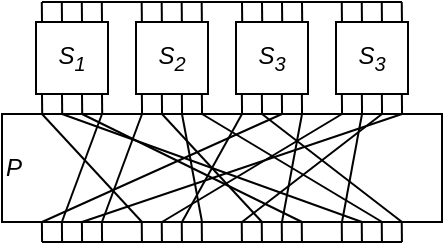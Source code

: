 <mxfile version="20.4.0" type="device"><diagram id="eELbdGAYtFklKdDp78xB" name="Page-1"><mxGraphModel dx="459" dy="254" grid="1" gridSize="10" guides="1" tooltips="1" connect="1" arrows="1" fold="1" page="1" pageScale="1" pageWidth="850" pageHeight="1100" math="0" shadow="0"><root><mxCell id="0"/><mxCell id="1" parent="0"/><mxCell id="9fhKz6aY_EJITnzYaCPs-7" value="&lt;div align=&quot;left&quot;&gt;&lt;i&gt;P&lt;/i&gt;&lt;/div&gt;" style="rounded=0;whiteSpace=wrap;html=1;fillColor=none;align=left;" vertex="1" parent="1"><mxGeometry x="150" y="256" width="220" height="54" as="geometry"/></mxCell><mxCell id="9fhKz6aY_EJITnzYaCPs-32" value="" style="endArrow=none;html=1;rounded=0;entryX=0.067;entryY=0;entryDx=0;entryDy=0;entryPerimeter=0;endFill=0;" edge="1" parent="1"><mxGeometry width="50" height="50" relative="1" as="geometry"><mxPoint x="180.0" y="246" as="sourcePoint"/><mxPoint x="180.1" y="256" as="targetPoint"/></mxGeometry></mxCell><mxCell id="9fhKz6aY_EJITnzYaCPs-33" value="" style="endArrow=none;html=1;rounded=0;entryX=0.067;entryY=0;entryDx=0;entryDy=0;entryPerimeter=0;endFill=0;" edge="1" parent="1"><mxGeometry width="50" height="50" relative="1" as="geometry"><mxPoint x="190.0" y="246" as="sourcePoint"/><mxPoint x="190.1" y="256" as="targetPoint"/></mxGeometry></mxCell><mxCell id="9fhKz6aY_EJITnzYaCPs-34" value="" style="endArrow=none;html=1;rounded=0;entryX=0.067;entryY=0;entryDx=0;entryDy=0;entryPerimeter=0;endFill=0;" edge="1" parent="1"><mxGeometry width="50" height="50" relative="1" as="geometry"><mxPoint x="200.0" y="246" as="sourcePoint"/><mxPoint x="200.1" y="256" as="targetPoint"/></mxGeometry></mxCell><mxCell id="9fhKz6aY_EJITnzYaCPs-46" value="" style="endArrow=none;html=1;rounded=0;entryX=0.067;entryY=0;entryDx=0;entryDy=0;entryPerimeter=0;endFill=0;" edge="1" parent="1"><mxGeometry width="50" height="50" relative="1" as="geometry"><mxPoint x="219.93" y="246" as="sourcePoint"/><mxPoint x="220.03" y="256" as="targetPoint"/></mxGeometry></mxCell><mxCell id="9fhKz6aY_EJITnzYaCPs-47" value="" style="endArrow=none;html=1;rounded=0;entryX=0.067;entryY=0;entryDx=0;entryDy=0;entryPerimeter=0;endFill=0;" edge="1" parent="1"><mxGeometry width="50" height="50" relative="1" as="geometry"><mxPoint x="229.93" y="246" as="sourcePoint"/><mxPoint x="230.03" y="256" as="targetPoint"/></mxGeometry></mxCell><mxCell id="9fhKz6aY_EJITnzYaCPs-48" value="" style="endArrow=none;html=1;rounded=0;entryX=0.067;entryY=0;entryDx=0;entryDy=0;entryPerimeter=0;endFill=0;" edge="1" parent="1"><mxGeometry width="50" height="50" relative="1" as="geometry"><mxPoint x="239.93" y="246" as="sourcePoint"/><mxPoint x="240.03" y="256" as="targetPoint"/></mxGeometry></mxCell><mxCell id="9fhKz6aY_EJITnzYaCPs-49" value="" style="endArrow=none;html=1;rounded=0;entryX=0.067;entryY=0;entryDx=0;entryDy=0;entryPerimeter=0;endFill=0;" edge="1" parent="1"><mxGeometry width="50" height="50" relative="1" as="geometry"><mxPoint x="249.93" y="246" as="sourcePoint"/><mxPoint x="250.03" y="256" as="targetPoint"/></mxGeometry></mxCell><mxCell id="9fhKz6aY_EJITnzYaCPs-50" value="&lt;i&gt;S&lt;sub&gt;3&lt;/sub&gt;&lt;/i&gt;" style="rounded=0;whiteSpace=wrap;html=1;fillColor=none;" vertex="1" parent="1"><mxGeometry x="267" y="210" width="36" height="36" as="geometry"/></mxCell><mxCell id="9fhKz6aY_EJITnzYaCPs-51" value="" style="endArrow=none;html=1;rounded=0;entryX=0.067;entryY=0;entryDx=0;entryDy=0;entryPerimeter=0;endFill=0;" edge="1" parent="1"><mxGeometry width="50" height="50" relative="1" as="geometry"><mxPoint x="269.93" y="246" as="sourcePoint"/><mxPoint x="270.03" y="256" as="targetPoint"/></mxGeometry></mxCell><mxCell id="9fhKz6aY_EJITnzYaCPs-52" value="" style="endArrow=none;html=1;rounded=0;entryX=0.067;entryY=0;entryDx=0;entryDy=0;entryPerimeter=0;endFill=0;" edge="1" parent="1"><mxGeometry width="50" height="50" relative="1" as="geometry"><mxPoint x="279.93" y="246" as="sourcePoint"/><mxPoint x="280.03" y="256" as="targetPoint"/></mxGeometry></mxCell><mxCell id="9fhKz6aY_EJITnzYaCPs-53" value="" style="endArrow=none;html=1;rounded=0;entryX=0.067;entryY=0;entryDx=0;entryDy=0;entryPerimeter=0;endFill=0;" edge="1" parent="1"><mxGeometry width="50" height="50" relative="1" as="geometry"><mxPoint x="289.93" y="246" as="sourcePoint"/><mxPoint x="290.03" y="256" as="targetPoint"/></mxGeometry></mxCell><mxCell id="9fhKz6aY_EJITnzYaCPs-54" value="" style="endArrow=none;html=1;rounded=0;entryX=0.067;entryY=0;entryDx=0;entryDy=0;entryPerimeter=0;endFill=0;" edge="1" parent="1"><mxGeometry width="50" height="50" relative="1" as="geometry"><mxPoint x="299.93" y="246" as="sourcePoint"/><mxPoint x="300.03" y="256" as="targetPoint"/></mxGeometry></mxCell><mxCell id="9fhKz6aY_EJITnzYaCPs-56" value="" style="endArrow=none;html=1;rounded=0;entryX=0.067;entryY=0;entryDx=0;entryDy=0;entryPerimeter=0;endFill=0;" edge="1" parent="1"><mxGeometry width="50" height="50" relative="1" as="geometry"><mxPoint x="319.93" y="246" as="sourcePoint"/><mxPoint x="320.03" y="256" as="targetPoint"/></mxGeometry></mxCell><mxCell id="9fhKz6aY_EJITnzYaCPs-57" value="" style="endArrow=none;html=1;rounded=0;entryX=0.067;entryY=0;entryDx=0;entryDy=0;entryPerimeter=0;endFill=0;" edge="1" parent="1"><mxGeometry width="50" height="50" relative="1" as="geometry"><mxPoint x="329.93" y="246" as="sourcePoint"/><mxPoint x="330.03" y="256" as="targetPoint"/></mxGeometry></mxCell><mxCell id="9fhKz6aY_EJITnzYaCPs-58" value="" style="endArrow=none;html=1;rounded=0;entryX=0.067;entryY=0;entryDx=0;entryDy=0;entryPerimeter=0;endFill=0;" edge="1" parent="1"><mxGeometry width="50" height="50" relative="1" as="geometry"><mxPoint x="339.93" y="246" as="sourcePoint"/><mxPoint x="340.03" y="256" as="targetPoint"/></mxGeometry></mxCell><mxCell id="9fhKz6aY_EJITnzYaCPs-59" value="" style="endArrow=none;html=1;rounded=0;entryX=0.067;entryY=0;entryDx=0;entryDy=0;entryPerimeter=0;endFill=0;" edge="1" parent="1"><mxGeometry width="50" height="50" relative="1" as="geometry"><mxPoint x="349.93" y="246" as="sourcePoint"/><mxPoint x="350.03" y="256" as="targetPoint"/></mxGeometry></mxCell><mxCell id="9fhKz6aY_EJITnzYaCPs-60" value="" style="endArrow=none;html=1;rounded=0;entryX=0.067;entryY=0;entryDx=0;entryDy=0;entryPerimeter=0;endFill=0;" edge="1" parent="1"><mxGeometry width="50" height="50" relative="1" as="geometry"><mxPoint x="170" y="246" as="sourcePoint"/><mxPoint x="170.1" y="256" as="targetPoint"/></mxGeometry></mxCell><mxCell id="9fhKz6aY_EJITnzYaCPs-73" value="" style="endArrow=none;html=1;rounded=0;entryX=0.067;entryY=0;entryDx=0;entryDy=0;entryPerimeter=0;endFill=0;" edge="1" parent="1"><mxGeometry width="50" height="50" relative="1" as="geometry"><mxPoint x="179.9" y="200" as="sourcePoint"/><mxPoint x="180.0" y="210" as="targetPoint"/></mxGeometry></mxCell><mxCell id="9fhKz6aY_EJITnzYaCPs-74" value="" style="endArrow=none;html=1;rounded=0;entryX=0.067;entryY=0;entryDx=0;entryDy=0;entryPerimeter=0;endFill=0;" edge="1" parent="1"><mxGeometry width="50" height="50" relative="1" as="geometry"><mxPoint x="189.9" y="200" as="sourcePoint"/><mxPoint x="190.0" y="210" as="targetPoint"/></mxGeometry></mxCell><mxCell id="9fhKz6aY_EJITnzYaCPs-75" value="" style="endArrow=none;html=1;rounded=0;entryX=0.067;entryY=0;entryDx=0;entryDy=0;entryPerimeter=0;endFill=0;" edge="1" parent="1"><mxGeometry width="50" height="50" relative="1" as="geometry"><mxPoint x="199.9" y="200" as="sourcePoint"/><mxPoint x="200.0" y="210" as="targetPoint"/></mxGeometry></mxCell><mxCell id="9fhKz6aY_EJITnzYaCPs-76" value="" style="endArrow=none;html=1;rounded=0;entryX=0.067;entryY=0;entryDx=0;entryDy=0;entryPerimeter=0;endFill=0;" edge="1" parent="1"><mxGeometry width="50" height="50" relative="1" as="geometry"><mxPoint x="169.9" y="200" as="sourcePoint"/><mxPoint x="170.0" y="210" as="targetPoint"/></mxGeometry></mxCell><mxCell id="9fhKz6aY_EJITnzYaCPs-81" value="" style="endArrow=none;html=1;rounded=0;entryX=0.067;entryY=0;entryDx=0;entryDy=0;entryPerimeter=0;endFill=0;" edge="1" parent="1"><mxGeometry width="50" height="50" relative="1" as="geometry"><mxPoint x="229.84" y="200" as="sourcePoint"/><mxPoint x="229.94" y="210" as="targetPoint"/></mxGeometry></mxCell><mxCell id="9fhKz6aY_EJITnzYaCPs-82" value="" style="endArrow=none;html=1;rounded=0;entryX=0.067;entryY=0;entryDx=0;entryDy=0;entryPerimeter=0;endFill=0;" edge="1" parent="1"><mxGeometry width="50" height="50" relative="1" as="geometry"><mxPoint x="239.84" y="200" as="sourcePoint"/><mxPoint x="239.94" y="210" as="targetPoint"/></mxGeometry></mxCell><mxCell id="9fhKz6aY_EJITnzYaCPs-83" value="" style="endArrow=none;html=1;rounded=0;entryX=0.067;entryY=0;entryDx=0;entryDy=0;entryPerimeter=0;endFill=0;" edge="1" parent="1"><mxGeometry width="50" height="50" relative="1" as="geometry"><mxPoint x="249.84" y="200" as="sourcePoint"/><mxPoint x="249.94" y="210" as="targetPoint"/></mxGeometry></mxCell><mxCell id="9fhKz6aY_EJITnzYaCPs-84" value="" style="endArrow=none;html=1;rounded=0;entryX=0.067;entryY=0;entryDx=0;entryDy=0;entryPerimeter=0;endFill=0;" edge="1" parent="1"><mxGeometry width="50" height="50" relative="1" as="geometry"><mxPoint x="219.84" y="200" as="sourcePoint"/><mxPoint x="219.94" y="210" as="targetPoint"/></mxGeometry></mxCell><mxCell id="9fhKz6aY_EJITnzYaCPs-85" value="" style="endArrow=none;html=1;rounded=0;entryX=0.067;entryY=0;entryDx=0;entryDy=0;entryPerimeter=0;endFill=0;" edge="1" parent="1"><mxGeometry width="50" height="50" relative="1" as="geometry"><mxPoint x="280" y="200" as="sourcePoint"/><mxPoint x="280.1" y="210" as="targetPoint"/></mxGeometry></mxCell><mxCell id="9fhKz6aY_EJITnzYaCPs-86" value="" style="endArrow=none;html=1;rounded=0;entryX=0.067;entryY=0;entryDx=0;entryDy=0;entryPerimeter=0;endFill=0;" edge="1" parent="1"><mxGeometry width="50" height="50" relative="1" as="geometry"><mxPoint x="290" y="200" as="sourcePoint"/><mxPoint x="290.1" y="210" as="targetPoint"/></mxGeometry></mxCell><mxCell id="9fhKz6aY_EJITnzYaCPs-87" value="" style="endArrow=none;html=1;rounded=0;entryX=0.067;entryY=0;entryDx=0;entryDy=0;entryPerimeter=0;endFill=0;" edge="1" parent="1"><mxGeometry width="50" height="50" relative="1" as="geometry"><mxPoint x="300" y="200" as="sourcePoint"/><mxPoint x="300.1" y="210" as="targetPoint"/></mxGeometry></mxCell><mxCell id="9fhKz6aY_EJITnzYaCPs-88" value="" style="endArrow=none;html=1;rounded=0;entryX=0.067;entryY=0;entryDx=0;entryDy=0;entryPerimeter=0;endFill=0;" edge="1" parent="1"><mxGeometry width="50" height="50" relative="1" as="geometry"><mxPoint x="270" y="200" as="sourcePoint"/><mxPoint x="270.1" y="210" as="targetPoint"/></mxGeometry></mxCell><mxCell id="9fhKz6aY_EJITnzYaCPs-89" value="" style="endArrow=none;html=1;rounded=0;entryX=0.067;entryY=0;entryDx=0;entryDy=0;entryPerimeter=0;endFill=0;" edge="1" parent="1"><mxGeometry width="50" height="50" relative="1" as="geometry"><mxPoint x="329.88" y="200" as="sourcePoint"/><mxPoint x="329.98" y="210" as="targetPoint"/></mxGeometry></mxCell><mxCell id="9fhKz6aY_EJITnzYaCPs-90" value="" style="endArrow=none;html=1;rounded=0;entryX=0.067;entryY=0;entryDx=0;entryDy=0;entryPerimeter=0;endFill=0;" edge="1" parent="1"><mxGeometry width="50" height="50" relative="1" as="geometry"><mxPoint x="339.88" y="200" as="sourcePoint"/><mxPoint x="339.98" y="210" as="targetPoint"/></mxGeometry></mxCell><mxCell id="9fhKz6aY_EJITnzYaCPs-91" value="" style="endArrow=none;html=1;rounded=0;entryX=0.067;entryY=0;entryDx=0;entryDy=0;entryPerimeter=0;endFill=0;" edge="1" parent="1"><mxGeometry width="50" height="50" relative="1" as="geometry"><mxPoint x="349.88" y="200" as="sourcePoint"/><mxPoint x="349.98" y="210" as="targetPoint"/></mxGeometry></mxCell><mxCell id="9fhKz6aY_EJITnzYaCPs-92" value="" style="endArrow=none;html=1;rounded=0;entryX=0.067;entryY=0;entryDx=0;entryDy=0;entryPerimeter=0;endFill=0;" edge="1" parent="1"><mxGeometry width="50" height="50" relative="1" as="geometry"><mxPoint x="319.88" y="200" as="sourcePoint"/><mxPoint x="319.98" y="210" as="targetPoint"/></mxGeometry></mxCell><mxCell id="9fhKz6aY_EJITnzYaCPs-93" value="" style="endArrow=none;html=1;rounded=0;strokeWidth=1;jumpSize=6;" edge="1" parent="1"><mxGeometry width="50" height="50" relative="1" as="geometry"><mxPoint x="170" y="200" as="sourcePoint"/><mxPoint x="350" y="200" as="targetPoint"/></mxGeometry></mxCell><mxCell id="9fhKz6aY_EJITnzYaCPs-150" value="&lt;div&gt;&lt;i&gt;S&lt;sub&gt;2&lt;/sub&gt;&lt;/i&gt;&lt;/div&gt;" style="rounded=0;whiteSpace=wrap;html=1;fillColor=none;" vertex="1" parent="1"><mxGeometry x="217" y="210" width="36" height="36" as="geometry"/></mxCell><mxCell id="9fhKz6aY_EJITnzYaCPs-151" value="&lt;i&gt;S&lt;sub&gt;1&lt;/sub&gt;&lt;/i&gt;" style="rounded=0;whiteSpace=wrap;html=1;fillColor=none;" vertex="1" parent="1"><mxGeometry x="167" y="210" width="36" height="36" as="geometry"/></mxCell><mxCell id="9fhKz6aY_EJITnzYaCPs-152" value="&lt;i&gt;S&lt;sub&gt;3&lt;/sub&gt;&lt;/i&gt;" style="rounded=0;whiteSpace=wrap;html=1;fillColor=none;" vertex="1" parent="1"><mxGeometry x="317" y="210" width="36" height="36" as="geometry"/></mxCell><mxCell id="9fhKz6aY_EJITnzYaCPs-154" value="" style="endArrow=none;html=1;rounded=0;entryX=0.067;entryY=0;entryDx=0;entryDy=0;entryPerimeter=0;endFill=0;" edge="1" parent="1"><mxGeometry width="50" height="50" relative="1" as="geometry"><mxPoint x="179.94" y="310" as="sourcePoint"/><mxPoint x="180.04" y="320" as="targetPoint"/></mxGeometry></mxCell><mxCell id="9fhKz6aY_EJITnzYaCPs-155" value="" style="endArrow=none;html=1;rounded=0;entryX=0.067;entryY=0;entryDx=0;entryDy=0;entryPerimeter=0;endFill=0;" edge="1" parent="1"><mxGeometry width="50" height="50" relative="1" as="geometry"><mxPoint x="189.94" y="310" as="sourcePoint"/><mxPoint x="190.04" y="320" as="targetPoint"/></mxGeometry></mxCell><mxCell id="9fhKz6aY_EJITnzYaCPs-156" value="" style="endArrow=none;html=1;rounded=0;entryX=0.067;entryY=0;entryDx=0;entryDy=0;entryPerimeter=0;endFill=0;" edge="1" parent="1"><mxGeometry width="50" height="50" relative="1" as="geometry"><mxPoint x="199.94" y="310" as="sourcePoint"/><mxPoint x="200.04" y="320" as="targetPoint"/></mxGeometry></mxCell><mxCell id="9fhKz6aY_EJITnzYaCPs-157" value="" style="endArrow=none;html=1;rounded=0;entryX=0.067;entryY=0;entryDx=0;entryDy=0;entryPerimeter=0;endFill=0;" edge="1" parent="1"><mxGeometry width="50" height="50" relative="1" as="geometry"><mxPoint x="219.87" y="310" as="sourcePoint"/><mxPoint x="219.97" y="320" as="targetPoint"/></mxGeometry></mxCell><mxCell id="9fhKz6aY_EJITnzYaCPs-158" value="" style="endArrow=none;html=1;rounded=0;entryX=0.067;entryY=0;entryDx=0;entryDy=0;entryPerimeter=0;endFill=0;" edge="1" parent="1"><mxGeometry width="50" height="50" relative="1" as="geometry"><mxPoint x="229.87" y="310" as="sourcePoint"/><mxPoint x="229.97" y="320" as="targetPoint"/></mxGeometry></mxCell><mxCell id="9fhKz6aY_EJITnzYaCPs-159" value="" style="endArrow=none;html=1;rounded=0;entryX=0.067;entryY=0;entryDx=0;entryDy=0;entryPerimeter=0;endFill=0;" edge="1" parent="1"><mxGeometry width="50" height="50" relative="1" as="geometry"><mxPoint x="239.87" y="310" as="sourcePoint"/><mxPoint x="239.97" y="320" as="targetPoint"/></mxGeometry></mxCell><mxCell id="9fhKz6aY_EJITnzYaCPs-160" value="" style="endArrow=none;html=1;rounded=0;entryX=0.067;entryY=0;entryDx=0;entryDy=0;entryPerimeter=0;endFill=0;" edge="1" parent="1"><mxGeometry width="50" height="50" relative="1" as="geometry"><mxPoint x="249.87" y="310" as="sourcePoint"/><mxPoint x="249.97" y="320" as="targetPoint"/></mxGeometry></mxCell><mxCell id="9fhKz6aY_EJITnzYaCPs-161" value="" style="endArrow=none;html=1;rounded=0;entryX=0.067;entryY=0;entryDx=0;entryDy=0;entryPerimeter=0;endFill=0;" edge="1" parent="1"><mxGeometry width="50" height="50" relative="1" as="geometry"><mxPoint x="269.87" y="310" as="sourcePoint"/><mxPoint x="269.97" y="320" as="targetPoint"/></mxGeometry></mxCell><mxCell id="9fhKz6aY_EJITnzYaCPs-162" value="" style="endArrow=none;html=1;rounded=0;entryX=0.067;entryY=0;entryDx=0;entryDy=0;entryPerimeter=0;endFill=0;" edge="1" parent="1"><mxGeometry width="50" height="50" relative="1" as="geometry"><mxPoint x="279.87" y="310" as="sourcePoint"/><mxPoint x="279.97" y="320" as="targetPoint"/></mxGeometry></mxCell><mxCell id="9fhKz6aY_EJITnzYaCPs-163" value="" style="endArrow=none;html=1;rounded=0;entryX=0.067;entryY=0;entryDx=0;entryDy=0;entryPerimeter=0;endFill=0;" edge="1" parent="1"><mxGeometry width="50" height="50" relative="1" as="geometry"><mxPoint x="289.87" y="310" as="sourcePoint"/><mxPoint x="289.97" y="320" as="targetPoint"/></mxGeometry></mxCell><mxCell id="9fhKz6aY_EJITnzYaCPs-164" value="" style="endArrow=none;html=1;rounded=0;entryX=0.067;entryY=0;entryDx=0;entryDy=0;entryPerimeter=0;endFill=0;" edge="1" parent="1"><mxGeometry width="50" height="50" relative="1" as="geometry"><mxPoint x="299.87" y="310" as="sourcePoint"/><mxPoint x="299.97" y="320" as="targetPoint"/></mxGeometry></mxCell><mxCell id="9fhKz6aY_EJITnzYaCPs-165" value="" style="endArrow=none;html=1;rounded=0;entryX=0.067;entryY=0;entryDx=0;entryDy=0;entryPerimeter=0;endFill=0;" edge="1" parent="1"><mxGeometry width="50" height="50" relative="1" as="geometry"><mxPoint x="319.87" y="310" as="sourcePoint"/><mxPoint x="319.97" y="320" as="targetPoint"/></mxGeometry></mxCell><mxCell id="9fhKz6aY_EJITnzYaCPs-166" value="" style="endArrow=none;html=1;rounded=0;entryX=0.067;entryY=0;entryDx=0;entryDy=0;entryPerimeter=0;endFill=0;" edge="1" parent="1"><mxGeometry width="50" height="50" relative="1" as="geometry"><mxPoint x="329.87" y="310" as="sourcePoint"/><mxPoint x="329.97" y="320" as="targetPoint"/></mxGeometry></mxCell><mxCell id="9fhKz6aY_EJITnzYaCPs-167" value="" style="endArrow=none;html=1;rounded=0;entryX=0.067;entryY=0;entryDx=0;entryDy=0;entryPerimeter=0;endFill=0;" edge="1" parent="1"><mxGeometry width="50" height="50" relative="1" as="geometry"><mxPoint x="339.87" y="310" as="sourcePoint"/><mxPoint x="339.97" y="320" as="targetPoint"/></mxGeometry></mxCell><mxCell id="9fhKz6aY_EJITnzYaCPs-168" value="" style="endArrow=none;html=1;rounded=0;entryX=0.067;entryY=0;entryDx=0;entryDy=0;entryPerimeter=0;endFill=0;" edge="1" parent="1"><mxGeometry width="50" height="50" relative="1" as="geometry"><mxPoint x="349.87" y="310" as="sourcePoint"/><mxPoint x="349.97" y="320" as="targetPoint"/></mxGeometry></mxCell><mxCell id="9fhKz6aY_EJITnzYaCPs-169" value="" style="endArrow=none;html=1;rounded=0;entryX=0.067;entryY=0;entryDx=0;entryDy=0;entryPerimeter=0;endFill=0;" edge="1" parent="1"><mxGeometry width="50" height="50" relative="1" as="geometry"><mxPoint x="169.94" y="310" as="sourcePoint"/><mxPoint x="170.04" y="320" as="targetPoint"/></mxGeometry></mxCell><mxCell id="9fhKz6aY_EJITnzYaCPs-175" value="" style="endArrow=none;html=1;rounded=0;strokeWidth=1;jumpSize=6;" edge="1" parent="1"><mxGeometry width="50" height="50" relative="1" as="geometry"><mxPoint x="170" y="256" as="sourcePoint"/><mxPoint x="220" y="310" as="targetPoint"/></mxGeometry></mxCell><mxCell id="9fhKz6aY_EJITnzYaCPs-176" value="" style="endArrow=none;html=1;rounded=0;strokeWidth=1;jumpSize=6;" edge="1" parent="1"><mxGeometry width="50" height="50" relative="1" as="geometry"><mxPoint x="180" y="256" as="sourcePoint"/><mxPoint x="330" y="310" as="targetPoint"/></mxGeometry></mxCell><mxCell id="9fhKz6aY_EJITnzYaCPs-177" value="" style="endArrow=none;html=1;rounded=0;strokeWidth=1;jumpSize=6;" edge="1" parent="1"><mxGeometry width="50" height="50" relative="1" as="geometry"><mxPoint x="190" y="256" as="sourcePoint"/><mxPoint x="300" y="310" as="targetPoint"/></mxGeometry></mxCell><mxCell id="9fhKz6aY_EJITnzYaCPs-178" value="" style="endArrow=none;html=1;rounded=0;strokeWidth=1;jumpSize=6;exitX=0.136;exitY=1;exitDx=0;exitDy=0;exitPerimeter=0;" edge="1" parent="1" source="9fhKz6aY_EJITnzYaCPs-7"><mxGeometry width="50" height="50" relative="1" as="geometry"><mxPoint x="150" y="306" as="sourcePoint"/><mxPoint x="200" y="256" as="targetPoint"/></mxGeometry></mxCell><mxCell id="9fhKz6aY_EJITnzYaCPs-181" value="" style="endArrow=none;html=1;rounded=0;strokeWidth=1;jumpSize=6;" edge="1" parent="1"><mxGeometry width="50" height="50" relative="1" as="geometry"><mxPoint x="200" y="310" as="sourcePoint"/><mxPoint x="220" y="256" as="targetPoint"/></mxGeometry></mxCell><mxCell id="9fhKz6aY_EJITnzYaCPs-182" value="" style="endArrow=none;html=1;rounded=0;strokeWidth=1;jumpSize=6;" edge="1" parent="1"><mxGeometry width="50" height="50" relative="1" as="geometry"><mxPoint x="280" y="310" as="sourcePoint"/><mxPoint x="230" y="256" as="targetPoint"/></mxGeometry></mxCell><mxCell id="9fhKz6aY_EJITnzYaCPs-183" value="" style="endArrow=none;html=1;rounded=0;strokeWidth=1;jumpSize=6;" edge="1" parent="1"><mxGeometry width="50" height="50" relative="1" as="geometry"><mxPoint x="250" y="310" as="sourcePoint"/><mxPoint x="240" y="256" as="targetPoint"/></mxGeometry></mxCell><mxCell id="9fhKz6aY_EJITnzYaCPs-184" value="" style="endArrow=none;html=1;rounded=0;strokeWidth=1;jumpSize=6;exitX=0.864;exitY=1;exitDx=0;exitDy=0;exitPerimeter=0;" edge="1" parent="1" source="9fhKz6aY_EJITnzYaCPs-7"><mxGeometry width="50" height="50" relative="1" as="geometry"><mxPoint x="200" y="306" as="sourcePoint"/><mxPoint x="250" y="256" as="targetPoint"/></mxGeometry></mxCell><mxCell id="9fhKz6aY_EJITnzYaCPs-185" value="" style="endArrow=none;html=1;rounded=0;strokeWidth=1;jumpSize=6;" edge="1" parent="1"><mxGeometry width="50" height="50" relative="1" as="geometry"><mxPoint x="240" y="310" as="sourcePoint"/><mxPoint x="270" y="256" as="targetPoint"/></mxGeometry></mxCell><mxCell id="9fhKz6aY_EJITnzYaCPs-186" value="" style="endArrow=none;html=1;rounded=0;strokeWidth=1;jumpSize=6;" edge="1" parent="1"><mxGeometry width="50" height="50" relative="1" as="geometry"><mxPoint x="350" y="310" as="sourcePoint"/><mxPoint x="280" y="256" as="targetPoint"/></mxGeometry></mxCell><mxCell id="9fhKz6aY_EJITnzYaCPs-187" value="" style="endArrow=none;html=1;rounded=0;strokeWidth=1;jumpSize=6;exitX=0.091;exitY=1;exitDx=0;exitDy=0;exitPerimeter=0;" edge="1" parent="1" source="9fhKz6aY_EJITnzYaCPs-7"><mxGeometry width="50" height="50" relative="1" as="geometry"><mxPoint x="240" y="306" as="sourcePoint"/><mxPoint x="290" y="256" as="targetPoint"/></mxGeometry></mxCell><mxCell id="9fhKz6aY_EJITnzYaCPs-188" value="" style="endArrow=none;html=1;rounded=0;strokeWidth=1;jumpSize=6;" edge="1" parent="1"><mxGeometry width="50" height="50" relative="1" as="geometry"><mxPoint x="290" y="310" as="sourcePoint"/><mxPoint x="300" y="256" as="targetPoint"/></mxGeometry></mxCell><mxCell id="9fhKz6aY_EJITnzYaCPs-189" value="" style="endArrow=none;html=1;rounded=0;strokeWidth=1;jumpSize=6;" edge="1" parent="1"><mxGeometry width="50" height="50" relative="1" as="geometry"><mxPoint x="230" y="310" as="sourcePoint"/><mxPoint x="320" y="256" as="targetPoint"/></mxGeometry></mxCell><mxCell id="9fhKz6aY_EJITnzYaCPs-190" value="" style="endArrow=none;html=1;rounded=0;strokeWidth=1;jumpSize=6;" edge="1" parent="1"><mxGeometry width="50" height="50" relative="1" as="geometry"><mxPoint x="320" y="310" as="sourcePoint"/><mxPoint x="330" y="256" as="targetPoint"/></mxGeometry></mxCell><mxCell id="9fhKz6aY_EJITnzYaCPs-191" value="" style="endArrow=none;html=1;rounded=0;strokeWidth=1;jumpSize=6;" edge="1" parent="1"><mxGeometry width="50" height="50" relative="1" as="geometry"><mxPoint x="270" y="310" as="sourcePoint"/><mxPoint x="340" y="256" as="targetPoint"/></mxGeometry></mxCell><mxCell id="9fhKz6aY_EJITnzYaCPs-192" value="" style="endArrow=none;html=1;rounded=0;strokeWidth=1;jumpSize=6;" edge="1" parent="1"><mxGeometry width="50" height="50" relative="1" as="geometry"><mxPoint x="190" y="310" as="sourcePoint"/><mxPoint x="350" y="256" as="targetPoint"/></mxGeometry></mxCell><mxCell id="9fhKz6aY_EJITnzYaCPs-193" value="" style="endArrow=none;html=1;rounded=0;strokeWidth=1;jumpSize=6;" edge="1" parent="1"><mxGeometry width="50" height="50" relative="1" as="geometry"><mxPoint x="170" y="320" as="sourcePoint"/><mxPoint x="350" y="320" as="targetPoint"/></mxGeometry></mxCell></root></mxGraphModel></diagram></mxfile>